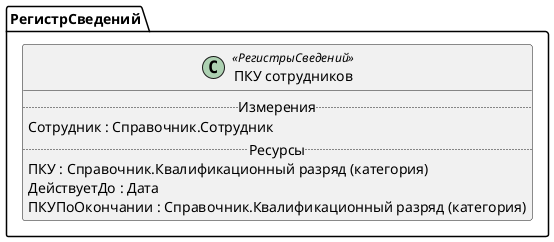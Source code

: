 ﻿@startuml ПКУСотрудников
'!include templates.wsd
'..\include templates.wsd
class РегистрСведений.ПКУСотрудников as "ПКУ сотрудников" <<РегистрыСведений>>
{
..Измерения..
Сотрудник : Справочник.Сотрудник
..Ресурсы..
ПКУ : Справочник.Квалификационный разряд (категория)
ДействуетДо : Дата
ПКУПоОкончании : Справочник.Квалификационный разряд (категория)
}
@enduml
